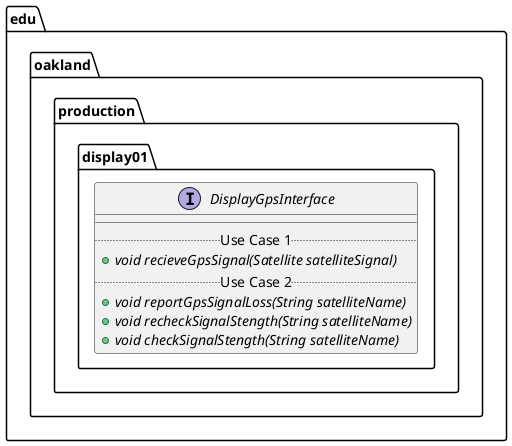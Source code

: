 @startuml DisplayGpsInterface

package edu.oakland.production.display01 {
    interface DisplayGpsInterface {
        __
        .. Use Case 1 ..
        {abstract} + void recieveGpsSignal(Satellite satelliteSignal)
        .. Use Case 2 ..
        {abstract} + void reportGpsSignalLoss(String satelliteName)
        {abstract} + void recheckSignalStength(String satelliteName)
        {abstract} + void checkSignalStength(String satelliteName)
    }
}

@enduml

